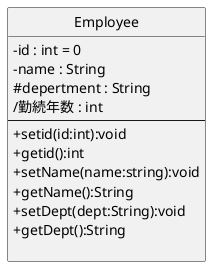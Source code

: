 @startuml
skinparam classAttributeIconSize 0
' class A<<ステレオタイプ>>{}
' class B{
' - 属性1:int
' - 属性2:String
' }
' class C{
' ---
' + 操作1 ():void
' + 操作2 ():String
' }
' class D{
' - 属性1:int
' - 属性2:String
' ---
' + 操作1 ():void
' + 操作2 ():String
' }
class Employee{
-id : int = 0
-name : String
#depertment : String
/勤続年数 : int
---
+setid(id:int):void
+getid():int
+setName(name:string):void
+getName():String
+setDept(dept:String):void
+getDept():String

}
hide Employee circle
@enduml